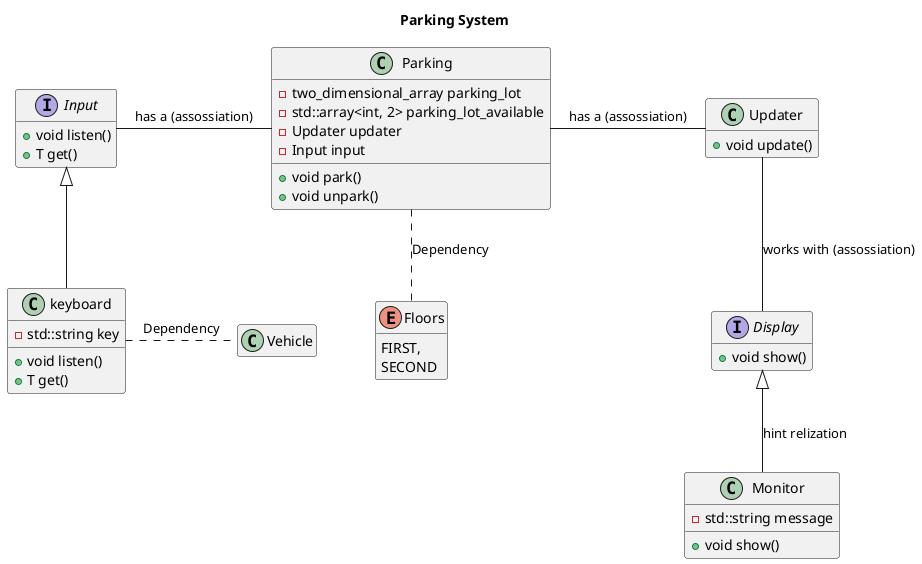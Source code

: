 @startuml
hide empty members
title Parking System
interface Input  {
    +  void listen()
    +  T get()
}
class keyboard {
    - std::string key
    +  void listen()
    +  T get()
}
enum Floors {
    FIRST,
    SECOND
}

class Parking {
    - two_dimensional_array parking_lot
    - std::array<int, 2> parking_lot_available
    - Updater updater
    - Input input
    + void park()
    + void unpark()
}
interface Display {
    + void show()
}
class Monitor {
    - std::string message
    +  void show()
}
class Vehicle
class Updater {

    + void update()
}
keyboard -up-|> Input
Parking .. Floors: Dependency
Parking - Updater : has a (assossiation)
Monitor -up-|>Display :hint relization
Updater -- Display : works with (assossiation)
Parking -left-Input : has a (assossiation)
keyboard . Vehicle : Dependency
@enduml